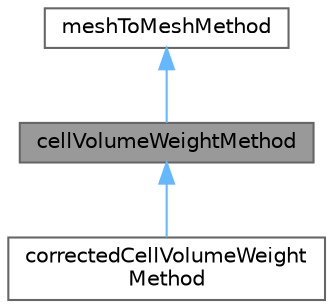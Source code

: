 digraph "cellVolumeWeightMethod"
{
 // LATEX_PDF_SIZE
  bgcolor="transparent";
  edge [fontname=Helvetica,fontsize=10,labelfontname=Helvetica,labelfontsize=10];
  node [fontname=Helvetica,fontsize=10,shape=box,height=0.2,width=0.4];
  Node1 [id="Node000001",label="cellVolumeWeightMethod",height=0.2,width=0.4,color="gray40", fillcolor="grey60", style="filled", fontcolor="black",tooltip="Cell-volume-weighted mesh-to-mesh interpolation class."];
  Node2 -> Node1 [id="edge1_Node000001_Node000002",dir="back",color="steelblue1",style="solid",tooltip=" "];
  Node2 [id="Node000002",label="meshToMeshMethod",height=0.2,width=0.4,color="gray40", fillcolor="white", style="filled",URL="$classFoam_1_1meshToMeshMethod.html",tooltip="Base class for mesh-to-mesh calculation methods."];
  Node1 -> Node3 [id="edge2_Node000001_Node000003",dir="back",color="steelblue1",style="solid",tooltip=" "];
  Node3 [id="Node000003",label="correctedCellVolumeWeight\lMethod",height=0.2,width=0.4,color="gray40", fillcolor="white", style="filled",URL="$classFoam_1_1correctedCellVolumeWeightMethod.html",tooltip="Cell-volume-weighted mesh-to-mesh interpolation class."];
}
